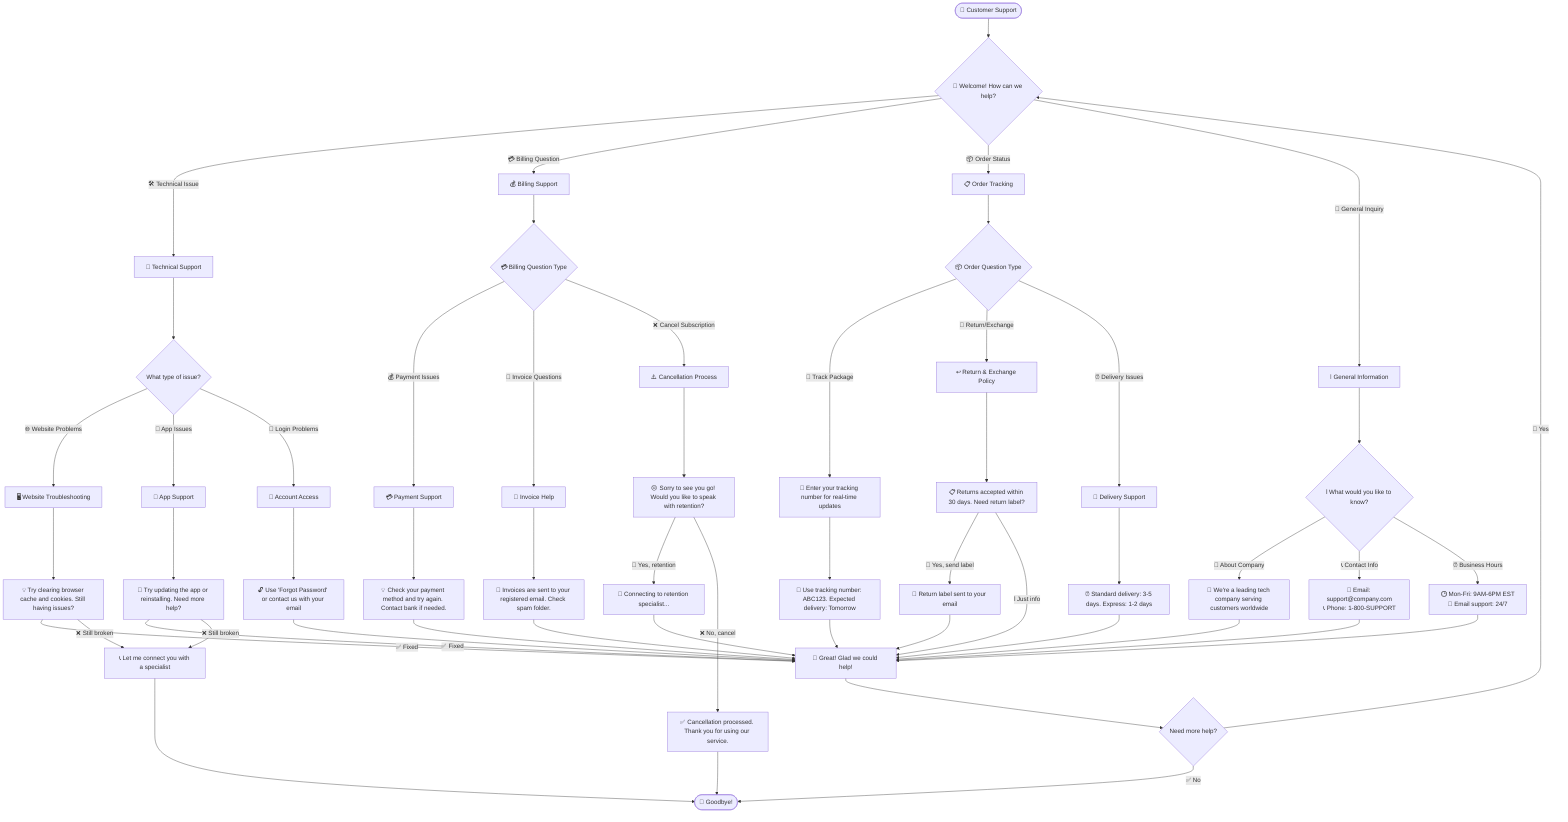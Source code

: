 flowchart TD
    Start([🎯 Customer Support]) --> Welcome{👋 Welcome! How can we help?}
    
    Welcome -->|🛠️ Technical Issue| TechSupport[🔧 Technical Support]
    Welcome -->|💳 Billing Question| Billing[💰 Billing Support]
    Welcome -->|📦 Order Status| Orders[📋 Order Tracking]
    Welcome -->|💬 General Inquiry| General[ℹ️ General Information]
    
    TechSupport --> TechMenu{What type of issue?}
    TechMenu -->|🌐 Website Problems| WebIssue[🖥️ Website Troubleshooting]
    TechMenu -->|📱 App Issues| AppIssue[📲 App Support]
    TechMenu -->|🔐 Login Problems| LoginIssue[🔑 Account Access]
    
    WebIssue --> WebSolution[💡 Try clearing browser cache and cookies. Still having issues?]
    AppIssue --> AppSolution[🔄 Try updating the app or reinstalling. Need more help?]
    LoginIssue --> LoginSolution[🔓 Use 'Forgot Password' or contact us with your email]
    
    WebSolution -->|✅ Fixed| ThankYou[🎉 Great! Glad we could help!]
    WebSolution -->|❌ Still broken| Escalate[📞 Let me connect you with a specialist]
    AppSolution -->|✅ Fixed| ThankYou
    AppSolution -->|❌ Still broken| Escalate
    LoginSolution --> ThankYou
    
    Billing --> BillingMenu{💳 Billing Question Type}
    BillingMenu -->|💰 Payment Issues| Payment[💳 Payment Support]
    BillingMenu -->|🧾 Invoice Questions| Invoice[📄 Invoice Help]
    BillingMenu -->|❌ Cancel Subscription| Cancel[⚠️ Cancellation Process]
    
    Payment --> PaymentHelp[💡 Check your payment method and try again. Contact bank if needed.]
    Invoice --> InvoiceHelp[📧 Invoices are sent to your registered email. Check spam folder.]
    Cancel --> CancelHelp[😔 Sorry to see you go! Would you like to speak with retention?]
    
    PaymentHelp --> ThankYou
    InvoiceHelp --> ThankYou
    CancelHelp -->|💬 Yes, retention| Retention[🤝 Connecting to retention specialist...]
    CancelHelp -->|❌ No, cancel| CancelConfirm[✅ Cancellation processed. Thank you for using our service.]
    
    Orders --> OrderMenu{📦 Order Question Type}
    OrderMenu -->|📍 Track Package| Track[🚚 Enter your tracking number for real-time updates]
    OrderMenu -->|🔄 Return/Exchange| Returns[↩️ Return & Exchange Policy]
    OrderMenu -->|⏰ Delivery Issues| Delivery[🚛 Delivery Support]
    
    Track --> TrackHelp[📱 Use tracking number: ABC123. Expected delivery: Tomorrow]
    Returns --> ReturnHelp[📋 Returns accepted within 30 days. Need return label?]
    Delivery --> DeliveryHelp[⏰ Standard delivery: 3-5 days. Express: 1-2 days]
    
    TrackHelp --> ThankYou
    ReturnHelp -->|📧 Yes, send label| ReturnLabel[📧 Return label sent to your email]
    ReturnHelp -->|ℹ️ Just info| ThankYou
    DeliveryHelp --> ThankYou
    
    General --> GeneralMenu{ℹ️ What would you like to know?}
    GeneralMenu -->|🏢 About Company| About[🌟 We're a leading tech company serving customers worldwide]
    GeneralMenu -->|📞 Contact Info| Contact[📧 Email: support@company.com<br/>📞 Phone: 1-800-SUPPORT]
    GeneralMenu -->|⏰ Business Hours| Hours[🕒 Mon-Fri: 9AM-6PM EST<br/>📧 Email support: 24/7]
    
    About --> ThankYou
    Contact --> ThankYou
    Hours --> ThankYou
    
    ReturnLabel --> ThankYou
    Retention --> ThankYou
    CancelConfirm --> End([👋 Goodbye!])
    Escalate --> End
    ThankYou --> Restart{Need more help?}
    Restart -->|🔄 Yes| Welcome
    Restart -->|✅ No| End